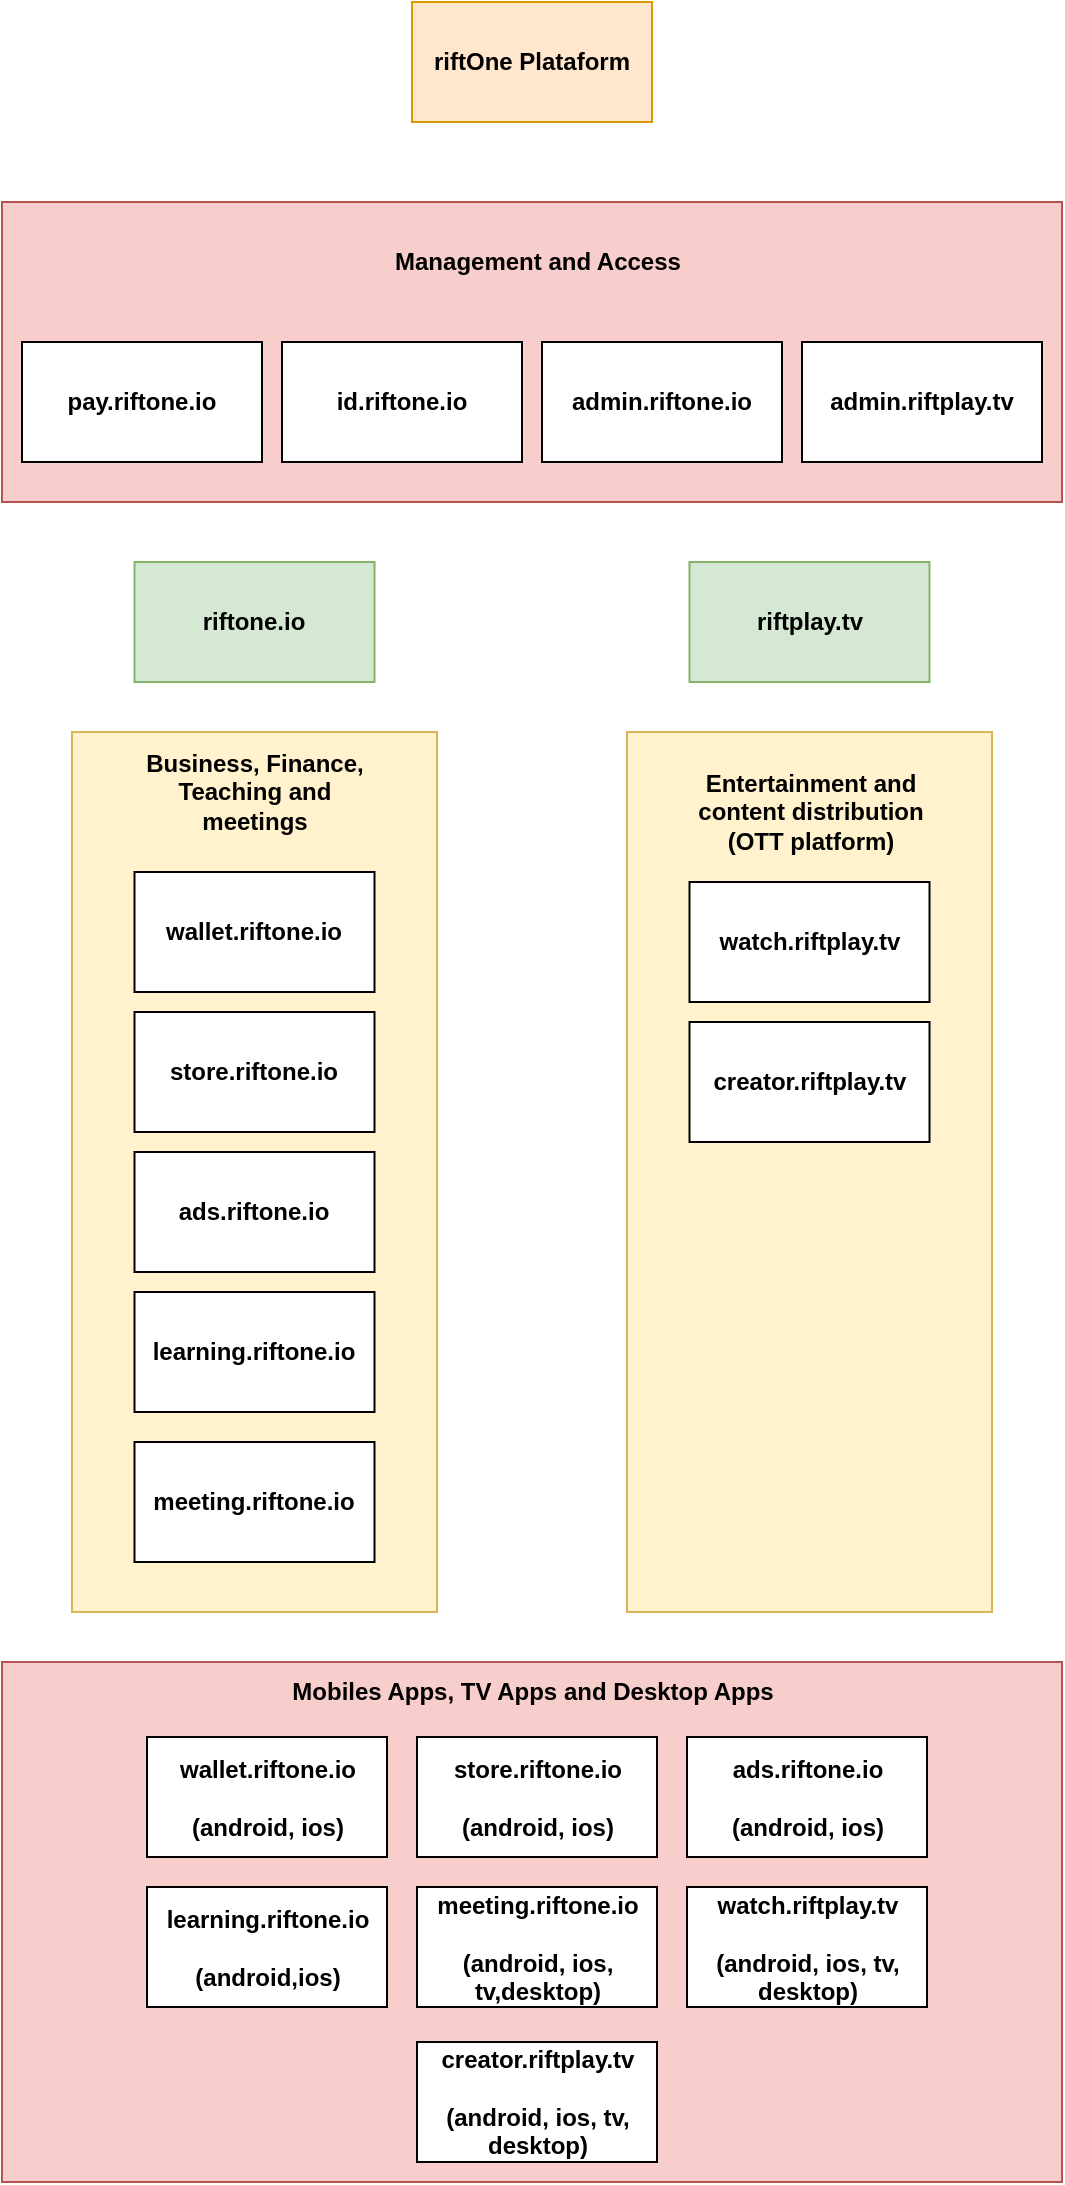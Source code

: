 <mxfile version="20.2.3" type="github">
  <diagram id="R2lEEEUBdFMjLlhIrx00" name="Page-1">
    <mxGraphModel dx="1554" dy="867" grid="1" gridSize="10" guides="1" tooltips="1" connect="1" arrows="1" fold="1" page="1" pageScale="1" pageWidth="850" pageHeight="1100" math="0" shadow="0" extFonts="Permanent Marker^https://fonts.googleapis.com/css?family=Permanent+Marker">
      <root>
        <mxCell id="0" />
        <mxCell id="1" parent="0" />
        <mxCell id="aJMRBLY9oZxYdTQO_TVv-20" value="" style="rounded=0;whiteSpace=wrap;html=1;fillColor=#f8cecc;strokeColor=#b85450;" vertex="1" parent="1">
          <mxGeometry x="160" y="150" width="530" height="150" as="geometry" />
        </mxCell>
        <mxCell id="aJMRBLY9oZxYdTQO_TVv-19" value="" style="rounded=0;whiteSpace=wrap;html=1;fillColor=#fff2cc;strokeColor=#d6b656;" vertex="1" parent="1">
          <mxGeometry x="472.5" y="415" width="182.5" height="440" as="geometry" />
        </mxCell>
        <mxCell id="aJMRBLY9oZxYdTQO_TVv-16" value="" style="rounded=0;whiteSpace=wrap;html=1;fillColor=#fff2cc;strokeColor=#d6b656;" vertex="1" parent="1">
          <mxGeometry x="195" y="415" width="182.5" height="440" as="geometry" />
        </mxCell>
        <mxCell id="aJMRBLY9oZxYdTQO_TVv-1" value="riftOne Plataform" style="rounded=0;whiteSpace=wrap;html=1;fillColor=#ffe6cc;strokeColor=#d79b00;fontStyle=1" vertex="1" parent="1">
          <mxGeometry x="365" y="50" width="120" height="60" as="geometry" />
        </mxCell>
        <mxCell id="aJMRBLY9oZxYdTQO_TVv-2" value="riftone.io" style="rounded=0;whiteSpace=wrap;html=1;fillColor=#d5e8d4;strokeColor=#82b366;fontStyle=1" vertex="1" parent="1">
          <mxGeometry x="226.25" y="330" width="120" height="60" as="geometry" />
        </mxCell>
        <mxCell id="aJMRBLY9oZxYdTQO_TVv-3" value="riftplay.tv" style="rounded=0;whiteSpace=wrap;html=1;fillColor=#d5e8d4;strokeColor=#82b366;fontStyle=1" vertex="1" parent="1">
          <mxGeometry x="503.75" y="330" width="120" height="60" as="geometry" />
        </mxCell>
        <mxCell id="aJMRBLY9oZxYdTQO_TVv-6" value="&lt;div&gt;store.riftone.io&lt;/div&gt;" style="rounded=0;whiteSpace=wrap;html=1;fontStyle=1" vertex="1" parent="1">
          <mxGeometry x="226.25" y="555" width="120" height="60" as="geometry" />
        </mxCell>
        <mxCell id="aJMRBLY9oZxYdTQO_TVv-7" value="ads.riftone.io" style="rounded=0;whiteSpace=wrap;html=1;fontStyle=1" vertex="1" parent="1">
          <mxGeometry x="226.25" y="625" width="120" height="60" as="geometry" />
        </mxCell>
        <mxCell id="aJMRBLY9oZxYdTQO_TVv-8" value="learning.riftone.io" style="rounded=0;whiteSpace=wrap;html=1;fontStyle=1" vertex="1" parent="1">
          <mxGeometry x="226.25" y="695" width="120" height="60" as="geometry" />
        </mxCell>
        <mxCell id="aJMRBLY9oZxYdTQO_TVv-9" value="wallet.riftone.io" style="rounded=0;whiteSpace=wrap;html=1;fontStyle=1" vertex="1" parent="1">
          <mxGeometry x="226.25" y="485" width="120" height="60" as="geometry" />
        </mxCell>
        <mxCell id="aJMRBLY9oZxYdTQO_TVv-10" value="admin.riftone.io" style="rounded=0;whiteSpace=wrap;html=1;fontStyle=1" vertex="1" parent="1">
          <mxGeometry x="430" y="220" width="120" height="60" as="geometry" />
        </mxCell>
        <mxCell id="aJMRBLY9oZxYdTQO_TVv-11" value="admin.riftplay.tv" style="rounded=0;whiteSpace=wrap;html=1;fontStyle=1" vertex="1" parent="1">
          <mxGeometry x="560" y="220" width="120" height="60" as="geometry" />
        </mxCell>
        <mxCell id="aJMRBLY9oZxYdTQO_TVv-12" value="watch.riftplay.tv" style="rounded=0;whiteSpace=wrap;html=1;fontStyle=1" vertex="1" parent="1">
          <mxGeometry x="503.75" y="490" width="120" height="60" as="geometry" />
        </mxCell>
        <mxCell id="aJMRBLY9oZxYdTQO_TVv-13" value="creator.riftplay.tv" style="rounded=0;whiteSpace=wrap;html=1;fontStyle=1" vertex="1" parent="1">
          <mxGeometry x="503.75" y="560" width="120" height="60" as="geometry" />
        </mxCell>
        <mxCell id="aJMRBLY9oZxYdTQO_TVv-14" value="id.riftone.io" style="rounded=0;whiteSpace=wrap;html=1;fontStyle=1" vertex="1" parent="1">
          <mxGeometry x="300" y="220" width="120" height="60" as="geometry" />
        </mxCell>
        <mxCell id="aJMRBLY9oZxYdTQO_TVv-17" value="Business, Finance, Teaching and meetings" style="text;html=1;strokeColor=none;fillColor=none;align=center;verticalAlign=middle;whiteSpace=wrap;rounded=0;fontColor=#000000;fontStyle=1" vertex="1" parent="1">
          <mxGeometry x="220" y="425" width="132.5" height="40" as="geometry" />
        </mxCell>
        <mxCell id="aJMRBLY9oZxYdTQO_TVv-18" value="Entertainment and content distribution (OTT platform)" style="text;html=1;strokeColor=none;fillColor=none;align=center;verticalAlign=middle;whiteSpace=wrap;rounded=0;fontColor=#000000;fontStyle=1" vertex="1" parent="1">
          <mxGeometry x="497.5" y="425" width="132.5" height="60" as="geometry" />
        </mxCell>
        <mxCell id="aJMRBLY9oZxYdTQO_TVv-22" value="Management and Access" style="text;html=1;strokeColor=none;fillColor=none;align=center;verticalAlign=middle;whiteSpace=wrap;rounded=0;fontColor=#000000;fontStyle=1" vertex="1" parent="1">
          <mxGeometry x="317.5" y="165" width="220" height="30" as="geometry" />
        </mxCell>
        <mxCell id="aJMRBLY9oZxYdTQO_TVv-23" value="meeting.riftone.io" style="rounded=0;whiteSpace=wrap;html=1;fontStyle=1" vertex="1" parent="1">
          <mxGeometry x="226.25" y="770" width="120" height="60" as="geometry" />
        </mxCell>
        <mxCell id="aJMRBLY9oZxYdTQO_TVv-25" value="pay.riftone.io" style="rounded=0;whiteSpace=wrap;html=1;fontStyle=1" vertex="1" parent="1">
          <mxGeometry x="170" y="220" width="120" height="60" as="geometry" />
        </mxCell>
        <mxCell id="aJMRBLY9oZxYdTQO_TVv-26" value="" style="rounded=0;whiteSpace=wrap;html=1;fillColor=#f8cecc;strokeColor=#b85450;" vertex="1" parent="1">
          <mxGeometry x="160" y="880" width="530" height="260" as="geometry" />
        </mxCell>
        <mxCell id="aJMRBLY9oZxYdTQO_TVv-27" value="Mobiles Apps, TV Apps and Desktop Apps" style="text;html=1;strokeColor=none;fillColor=none;align=center;verticalAlign=middle;whiteSpace=wrap;rounded=0;fontColor=#000000;fontStyle=1" vertex="1" parent="1">
          <mxGeometry x="294" y="880" width="262.5" height="30" as="geometry" />
        </mxCell>
        <mxCell id="aJMRBLY9oZxYdTQO_TVv-28" value="&lt;div&gt;wallet.riftone.io&lt;/div&gt;&lt;div&gt;&lt;br&gt;&lt;/div&gt;&lt;div&gt;(android, ios)&lt;/div&gt;" style="rounded=0;whiteSpace=wrap;html=1;fontStyle=1" vertex="1" parent="1">
          <mxGeometry x="232.5" y="917.5" width="120" height="60" as="geometry" />
        </mxCell>
        <mxCell id="aJMRBLY9oZxYdTQO_TVv-30" value="&lt;div&gt;store.riftone.io&lt;/div&gt;&lt;div&gt;&lt;br&gt;&lt;/div&gt;&lt;div&gt;(android, ios)&lt;br&gt;&lt;/div&gt;" style="rounded=0;whiteSpace=wrap;html=1;fontStyle=1" vertex="1" parent="1">
          <mxGeometry x="367.5" y="917.5" width="120" height="60" as="geometry" />
        </mxCell>
        <mxCell id="aJMRBLY9oZxYdTQO_TVv-31" value="&lt;div&gt;ads.riftone.io&lt;/div&gt;&lt;div&gt;&lt;br&gt;&lt;/div&gt;&lt;div&gt;(android, ios)&lt;br&gt;&lt;/div&gt;" style="rounded=0;whiteSpace=wrap;html=1;fontStyle=1" vertex="1" parent="1">
          <mxGeometry x="502.5" y="917.5" width="120" height="60" as="geometry" />
        </mxCell>
        <mxCell id="aJMRBLY9oZxYdTQO_TVv-32" value="&lt;div&gt;learning.riftone.io&lt;/div&gt;&lt;div&gt;&lt;br&gt;&lt;/div&gt;&lt;div&gt;(android,ios)&lt;br&gt;&lt;/div&gt;" style="rounded=0;whiteSpace=wrap;html=1;fontStyle=1" vertex="1" parent="1">
          <mxGeometry x="232.5" y="992.5" width="120" height="60" as="geometry" />
        </mxCell>
        <mxCell id="aJMRBLY9oZxYdTQO_TVv-33" value="&lt;div&gt;meeting.riftone.io&lt;/div&gt;&lt;div&gt;&lt;br&gt;&lt;/div&gt;&lt;div&gt;(android, ios, tv,desktop)&lt;br&gt;&lt;/div&gt;" style="rounded=0;whiteSpace=wrap;html=1;fontStyle=1" vertex="1" parent="1">
          <mxGeometry x="367.5" y="992.5" width="120" height="60" as="geometry" />
        </mxCell>
        <mxCell id="aJMRBLY9oZxYdTQO_TVv-34" value="&lt;div&gt;watch.riftplay.tv&lt;/div&gt;&lt;div&gt;&lt;br&gt;&lt;/div&gt;&lt;div&gt;(android, ios, tv, desktop)&lt;br&gt;&lt;/div&gt;" style="rounded=0;whiteSpace=wrap;html=1;fontStyle=1" vertex="1" parent="1">
          <mxGeometry x="502.5" y="992.5" width="120" height="60" as="geometry" />
        </mxCell>
        <mxCell id="aJMRBLY9oZxYdTQO_TVv-35" value="&lt;div&gt;creator.riftplay.tv&lt;/div&gt;&lt;div&gt;&lt;br&gt;&lt;/div&gt;&lt;div&gt;(android, ios, tv, desktop)&lt;br&gt;&lt;/div&gt;" style="rounded=0;whiteSpace=wrap;html=1;fontStyle=1" vertex="1" parent="1">
          <mxGeometry x="367.5" y="1070" width="120" height="60" as="geometry" />
        </mxCell>
      </root>
    </mxGraphModel>
  </diagram>
</mxfile>
